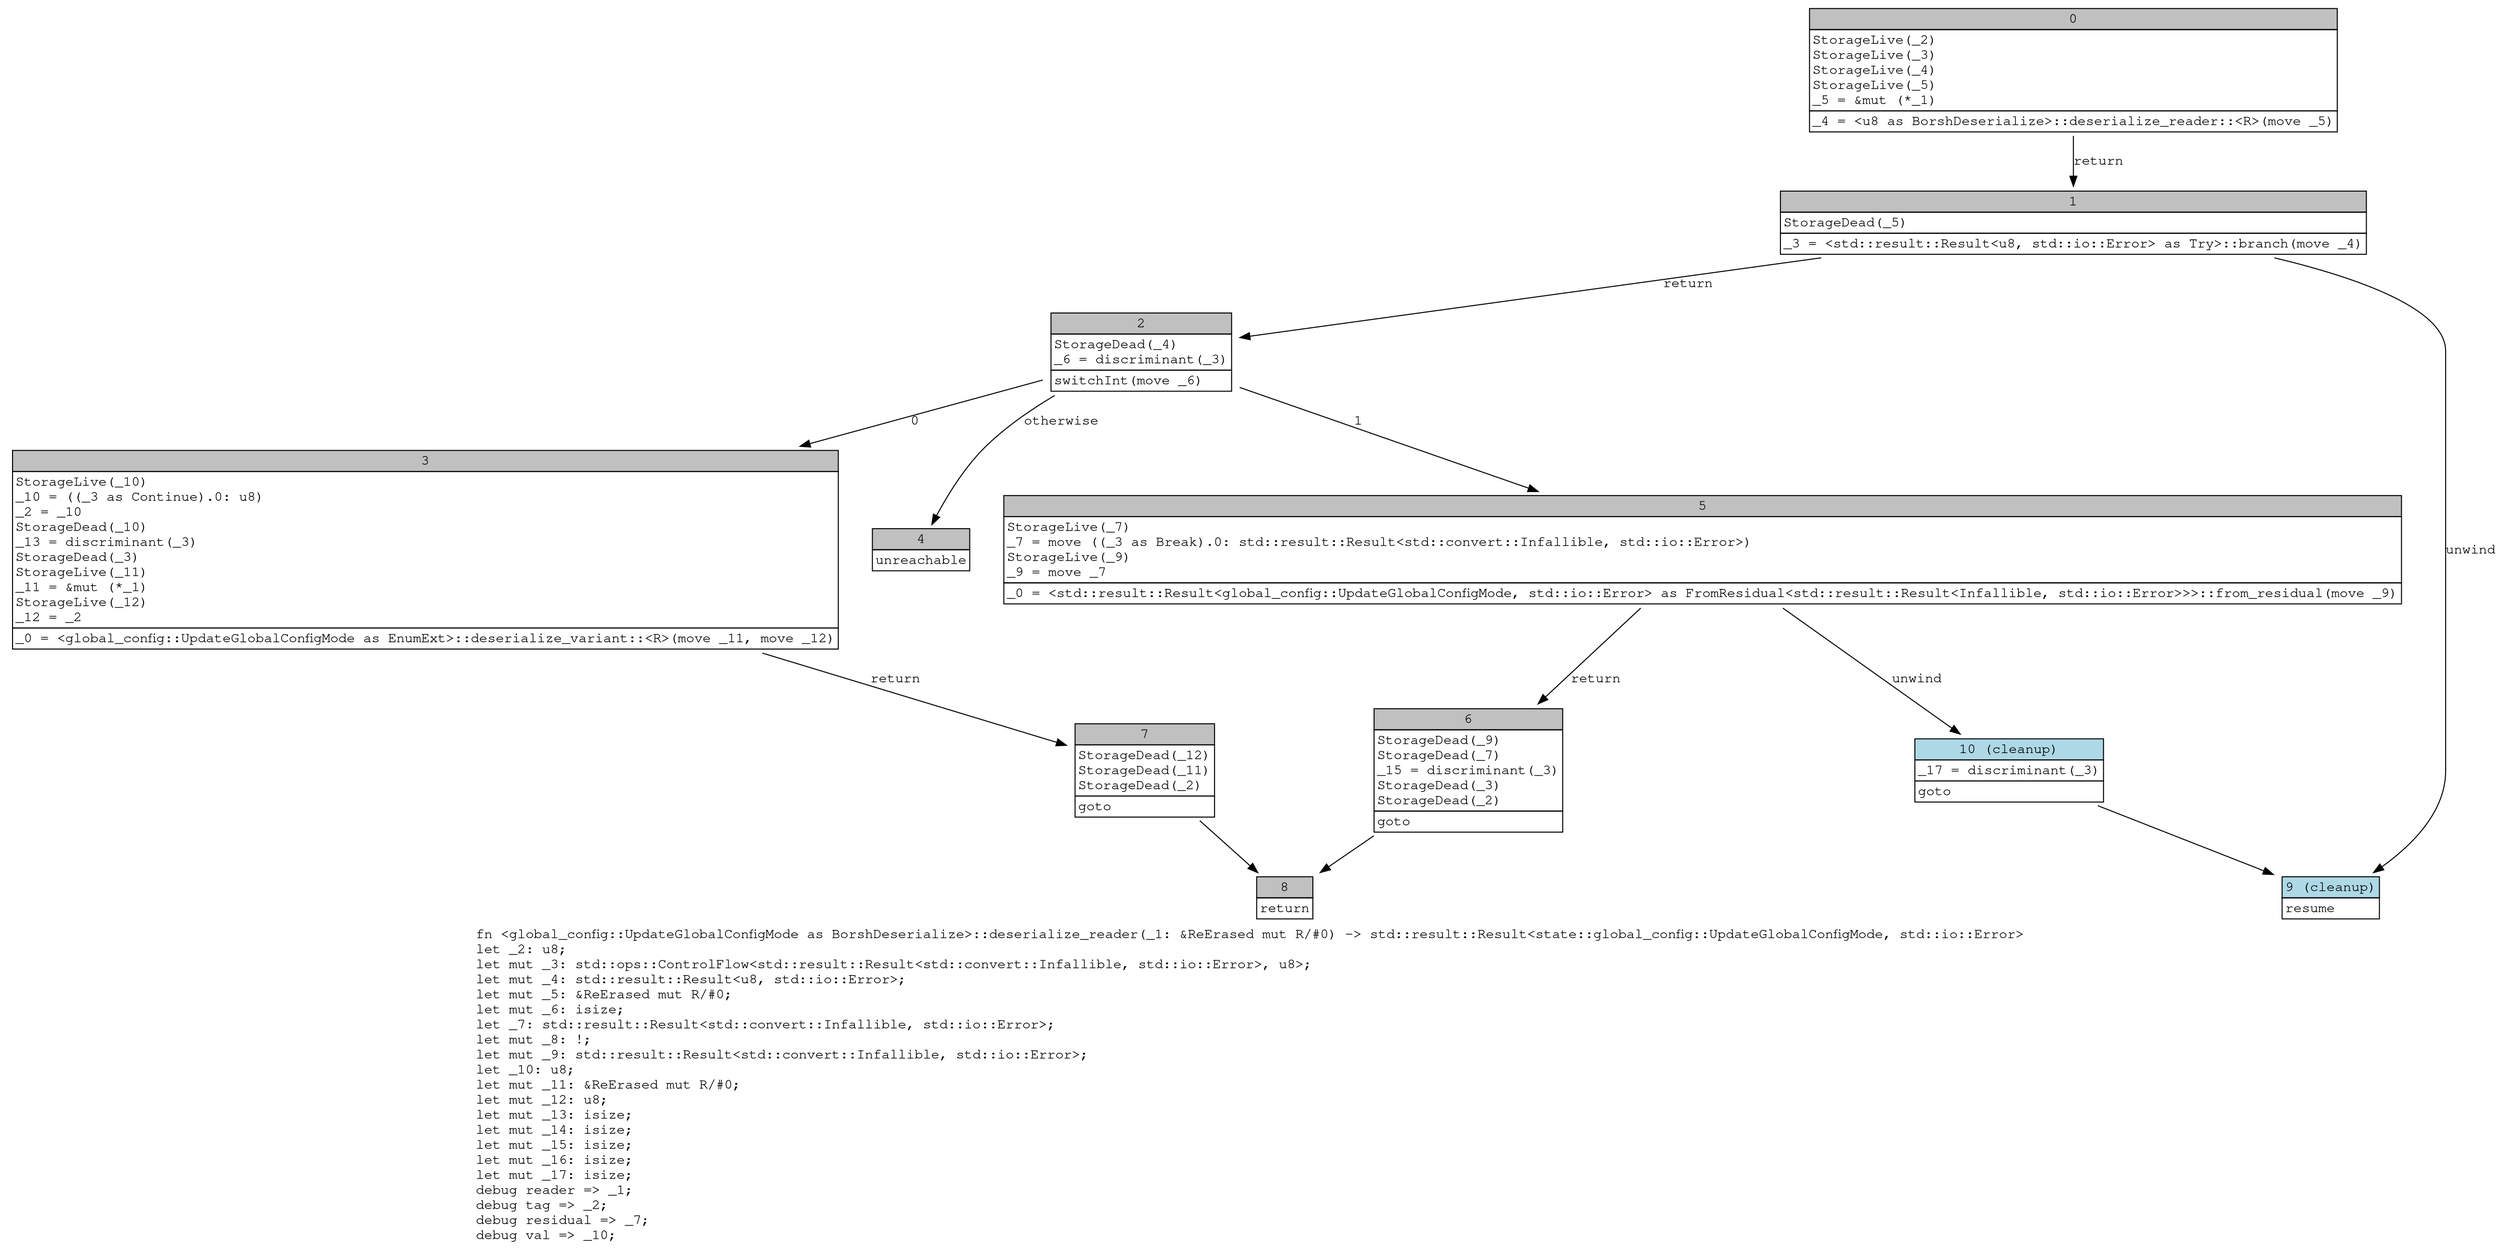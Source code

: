 digraph Mir_0_6589 {
    graph [fontname="Courier, monospace"];
    node [fontname="Courier, monospace"];
    edge [fontname="Courier, monospace"];
    label=<fn &lt;global_config::UpdateGlobalConfigMode as BorshDeserialize&gt;::deserialize_reader(_1: &amp;ReErased mut R/#0) -&gt; std::result::Result&lt;state::global_config::UpdateGlobalConfigMode, std::io::Error&gt;<br align="left"/>let _2: u8;<br align="left"/>let mut _3: std::ops::ControlFlow&lt;std::result::Result&lt;std::convert::Infallible, std::io::Error&gt;, u8&gt;;<br align="left"/>let mut _4: std::result::Result&lt;u8, std::io::Error&gt;;<br align="left"/>let mut _5: &amp;ReErased mut R/#0;<br align="left"/>let mut _6: isize;<br align="left"/>let _7: std::result::Result&lt;std::convert::Infallible, std::io::Error&gt;;<br align="left"/>let mut _8: !;<br align="left"/>let mut _9: std::result::Result&lt;std::convert::Infallible, std::io::Error&gt;;<br align="left"/>let _10: u8;<br align="left"/>let mut _11: &amp;ReErased mut R/#0;<br align="left"/>let mut _12: u8;<br align="left"/>let mut _13: isize;<br align="left"/>let mut _14: isize;<br align="left"/>let mut _15: isize;<br align="left"/>let mut _16: isize;<br align="left"/>let mut _17: isize;<br align="left"/>debug reader =&gt; _1;<br align="left"/>debug tag =&gt; _2;<br align="left"/>debug residual =&gt; _7;<br align="left"/>debug val =&gt; _10;<br align="left"/>>;
    bb0__0_6589 [shape="none", label=<<table border="0" cellborder="1" cellspacing="0"><tr><td bgcolor="gray" align="center" colspan="1">0</td></tr><tr><td align="left" balign="left">StorageLive(_2)<br/>StorageLive(_3)<br/>StorageLive(_4)<br/>StorageLive(_5)<br/>_5 = &amp;mut (*_1)<br/></td></tr><tr><td align="left">_4 = &lt;u8 as BorshDeserialize&gt;::deserialize_reader::&lt;R&gt;(move _5)</td></tr></table>>];
    bb1__0_6589 [shape="none", label=<<table border="0" cellborder="1" cellspacing="0"><tr><td bgcolor="gray" align="center" colspan="1">1</td></tr><tr><td align="left" balign="left">StorageDead(_5)<br/></td></tr><tr><td align="left">_3 = &lt;std::result::Result&lt;u8, std::io::Error&gt; as Try&gt;::branch(move _4)</td></tr></table>>];
    bb2__0_6589 [shape="none", label=<<table border="0" cellborder="1" cellspacing="0"><tr><td bgcolor="gray" align="center" colspan="1">2</td></tr><tr><td align="left" balign="left">StorageDead(_4)<br/>_6 = discriminant(_3)<br/></td></tr><tr><td align="left">switchInt(move _6)</td></tr></table>>];
    bb3__0_6589 [shape="none", label=<<table border="0" cellborder="1" cellspacing="0"><tr><td bgcolor="gray" align="center" colspan="1">3</td></tr><tr><td align="left" balign="left">StorageLive(_10)<br/>_10 = ((_3 as Continue).0: u8)<br/>_2 = _10<br/>StorageDead(_10)<br/>_13 = discriminant(_3)<br/>StorageDead(_3)<br/>StorageLive(_11)<br/>_11 = &amp;mut (*_1)<br/>StorageLive(_12)<br/>_12 = _2<br/></td></tr><tr><td align="left">_0 = &lt;global_config::UpdateGlobalConfigMode as EnumExt&gt;::deserialize_variant::&lt;R&gt;(move _11, move _12)</td></tr></table>>];
    bb4__0_6589 [shape="none", label=<<table border="0" cellborder="1" cellspacing="0"><tr><td bgcolor="gray" align="center" colspan="1">4</td></tr><tr><td align="left">unreachable</td></tr></table>>];
    bb5__0_6589 [shape="none", label=<<table border="0" cellborder="1" cellspacing="0"><tr><td bgcolor="gray" align="center" colspan="1">5</td></tr><tr><td align="left" balign="left">StorageLive(_7)<br/>_7 = move ((_3 as Break).0: std::result::Result&lt;std::convert::Infallible, std::io::Error&gt;)<br/>StorageLive(_9)<br/>_9 = move _7<br/></td></tr><tr><td align="left">_0 = &lt;std::result::Result&lt;global_config::UpdateGlobalConfigMode, std::io::Error&gt; as FromResidual&lt;std::result::Result&lt;Infallible, std::io::Error&gt;&gt;&gt;::from_residual(move _9)</td></tr></table>>];
    bb6__0_6589 [shape="none", label=<<table border="0" cellborder="1" cellspacing="0"><tr><td bgcolor="gray" align="center" colspan="1">6</td></tr><tr><td align="left" balign="left">StorageDead(_9)<br/>StorageDead(_7)<br/>_15 = discriminant(_3)<br/>StorageDead(_3)<br/>StorageDead(_2)<br/></td></tr><tr><td align="left">goto</td></tr></table>>];
    bb7__0_6589 [shape="none", label=<<table border="0" cellborder="1" cellspacing="0"><tr><td bgcolor="gray" align="center" colspan="1">7</td></tr><tr><td align="left" balign="left">StorageDead(_12)<br/>StorageDead(_11)<br/>StorageDead(_2)<br/></td></tr><tr><td align="left">goto</td></tr></table>>];
    bb8__0_6589 [shape="none", label=<<table border="0" cellborder="1" cellspacing="0"><tr><td bgcolor="gray" align="center" colspan="1">8</td></tr><tr><td align="left">return</td></tr></table>>];
    bb9__0_6589 [shape="none", label=<<table border="0" cellborder="1" cellspacing="0"><tr><td bgcolor="lightblue" align="center" colspan="1">9 (cleanup)</td></tr><tr><td align="left">resume</td></tr></table>>];
    bb10__0_6589 [shape="none", label=<<table border="0" cellborder="1" cellspacing="0"><tr><td bgcolor="lightblue" align="center" colspan="1">10 (cleanup)</td></tr><tr><td align="left" balign="left">_17 = discriminant(_3)<br/></td></tr><tr><td align="left">goto</td></tr></table>>];
    bb0__0_6589 -> bb1__0_6589 [label="return"];
    bb1__0_6589 -> bb2__0_6589 [label="return"];
    bb1__0_6589 -> bb9__0_6589 [label="unwind"];
    bb2__0_6589 -> bb3__0_6589 [label="0"];
    bb2__0_6589 -> bb5__0_6589 [label="1"];
    bb2__0_6589 -> bb4__0_6589 [label="otherwise"];
    bb3__0_6589 -> bb7__0_6589 [label="return"];
    bb5__0_6589 -> bb6__0_6589 [label="return"];
    bb5__0_6589 -> bb10__0_6589 [label="unwind"];
    bb6__0_6589 -> bb8__0_6589 [label=""];
    bb7__0_6589 -> bb8__0_6589 [label=""];
    bb10__0_6589 -> bb9__0_6589 [label=""];
}
